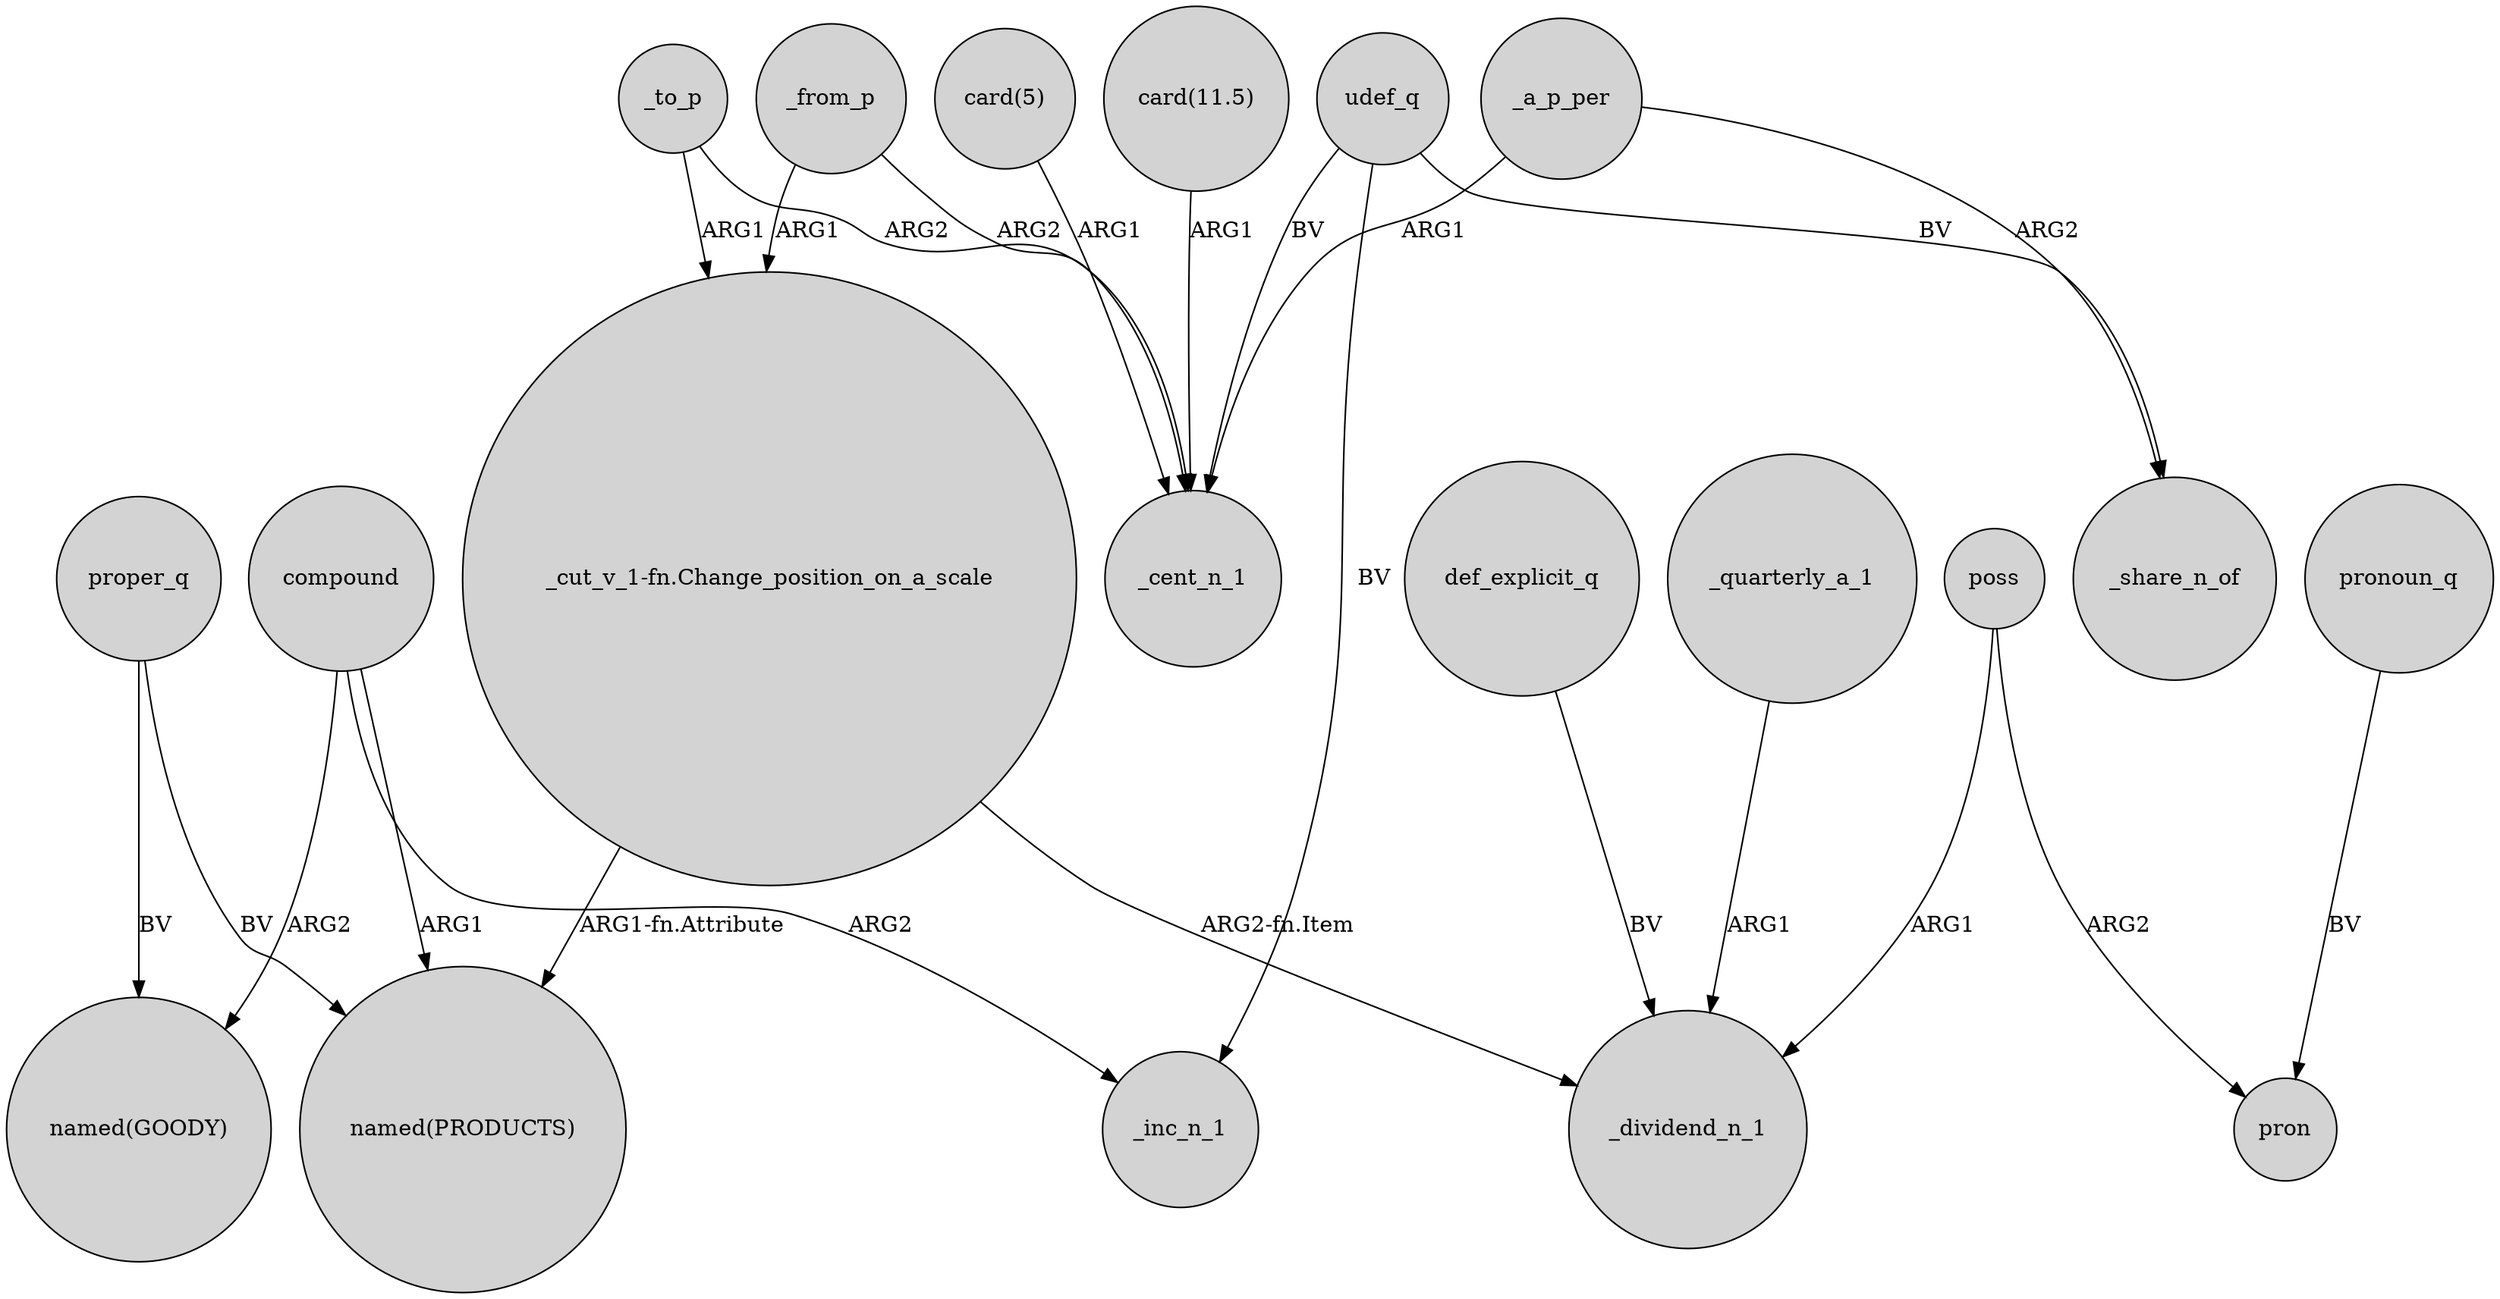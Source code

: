 digraph {
	node [shape=circle style=filled]
	compound -> "named(GOODY)" [label=ARG2]
	def_explicit_q -> _dividend_n_1 [label=BV]
	proper_q -> "named(PRODUCTS)" [label=BV]
	"card(5)" -> _cent_n_1 [label=ARG1]
	compound -> "named(PRODUCTS)" [label=ARG1]
	_a_p_per -> _cent_n_1 [label=ARG1]
	_quarterly_a_1 -> _dividend_n_1 [label=ARG1]
	"card(11.5)" -> _cent_n_1 [label=ARG1]
	"_cut_v_1-fn.Change_position_on_a_scale" -> _dividend_n_1 [label="ARG2-fn.Item"]
	_a_p_per -> _share_n_of [label=ARG2]
	"_cut_v_1-fn.Change_position_on_a_scale" -> "named(PRODUCTS)" [label="ARG1-fn.Attribute"]
	_from_p -> "_cut_v_1-fn.Change_position_on_a_scale" [label=ARG1]
	compound -> _inc_n_1 [label=ARG2]
	_from_p -> _cent_n_1 [label=ARG2]
	poss -> pron [label=ARG2]
	udef_q -> _share_n_of [label=BV]
	udef_q -> _inc_n_1 [label=BV]
	proper_q -> "named(GOODY)" [label=BV]
	pronoun_q -> pron [label=BV]
	_to_p -> _cent_n_1 [label=ARG2]
	udef_q -> _cent_n_1 [label=BV]
	_to_p -> "_cut_v_1-fn.Change_position_on_a_scale" [label=ARG1]
	poss -> _dividend_n_1 [label=ARG1]
}

